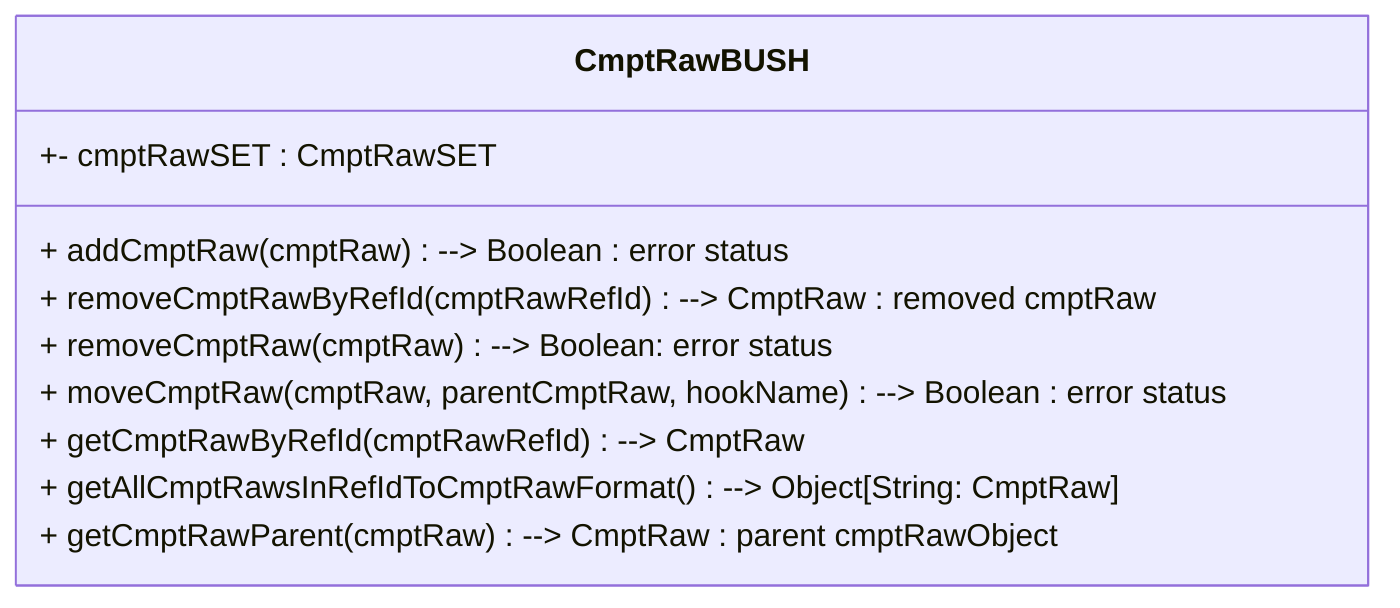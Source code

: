 classDiagram

class CmptRawBUSH {
   +- cmptRawSET : CmptRawSET

   + addCmptRaw (cmptRaw) --> Boolean : error status

   + removeCmptRawByRefId (cmptRawRefId) --> CmptRaw : removed cmptRaw

   + removeCmptRaw (cmptRaw) --> Boolean: error status

   + moveCmptRaw (cmptRaw, parentCmptRaw, hookName) --> Boolean : error status

   + getCmptRawByRefId (cmptRawRefId) --> CmptRaw

   + getAllCmptRawsInRefIdToCmptRawFormat () --> Object[String: CmptRaw]

   + getCmptRawParent (cmptRaw) --> CmptRaw : parent cmptRawObject

}




%% Features..................
- add cmptRaw
- remove cmptRaw
- move cmptRaw
- get cmptRaw
- get parent of cmptRaw